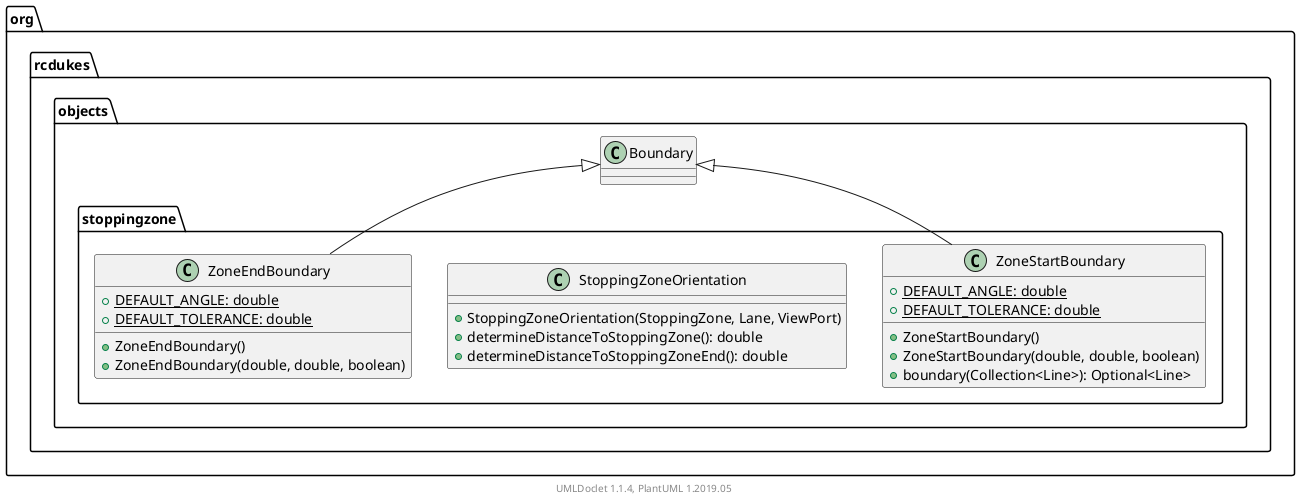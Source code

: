 @startuml

    namespace org.rcdukes.objects.stoppingzone {

        class ZoneStartBoundary [[ZoneStartBoundary.html]] {
            {static} +DEFAULT_ANGLE: double
            {static} +DEFAULT_TOLERANCE: double
            +ZoneStartBoundary()
            +ZoneStartBoundary(double, double, boolean)
            +boundary(Collection<Line>): Optional<Line>
        }

        class StoppingZoneOrientation [[StoppingZoneOrientation.html]] {
            +StoppingZoneOrientation(StoppingZone, Lane, ViewPort)
            +determineDistanceToStoppingZone(): double
            +determineDistanceToStoppingZoneEnd(): double
        }

        class ZoneEndBoundary [[ZoneEndBoundary.html]] {
            {static} +DEFAULT_ANGLE: double
            {static} +DEFAULT_TOLERANCE: double
            +ZoneEndBoundary()
            +ZoneEndBoundary(double, double, boolean)
        }

        class org.rcdukes.objects.Boundary
        org.rcdukes.objects.Boundary <|-- ZoneStartBoundary

        org.rcdukes.objects.Boundary <|-- ZoneEndBoundary

    }


    center footer UMLDoclet 1.1.4, PlantUML 1.2019.05
@enduml
